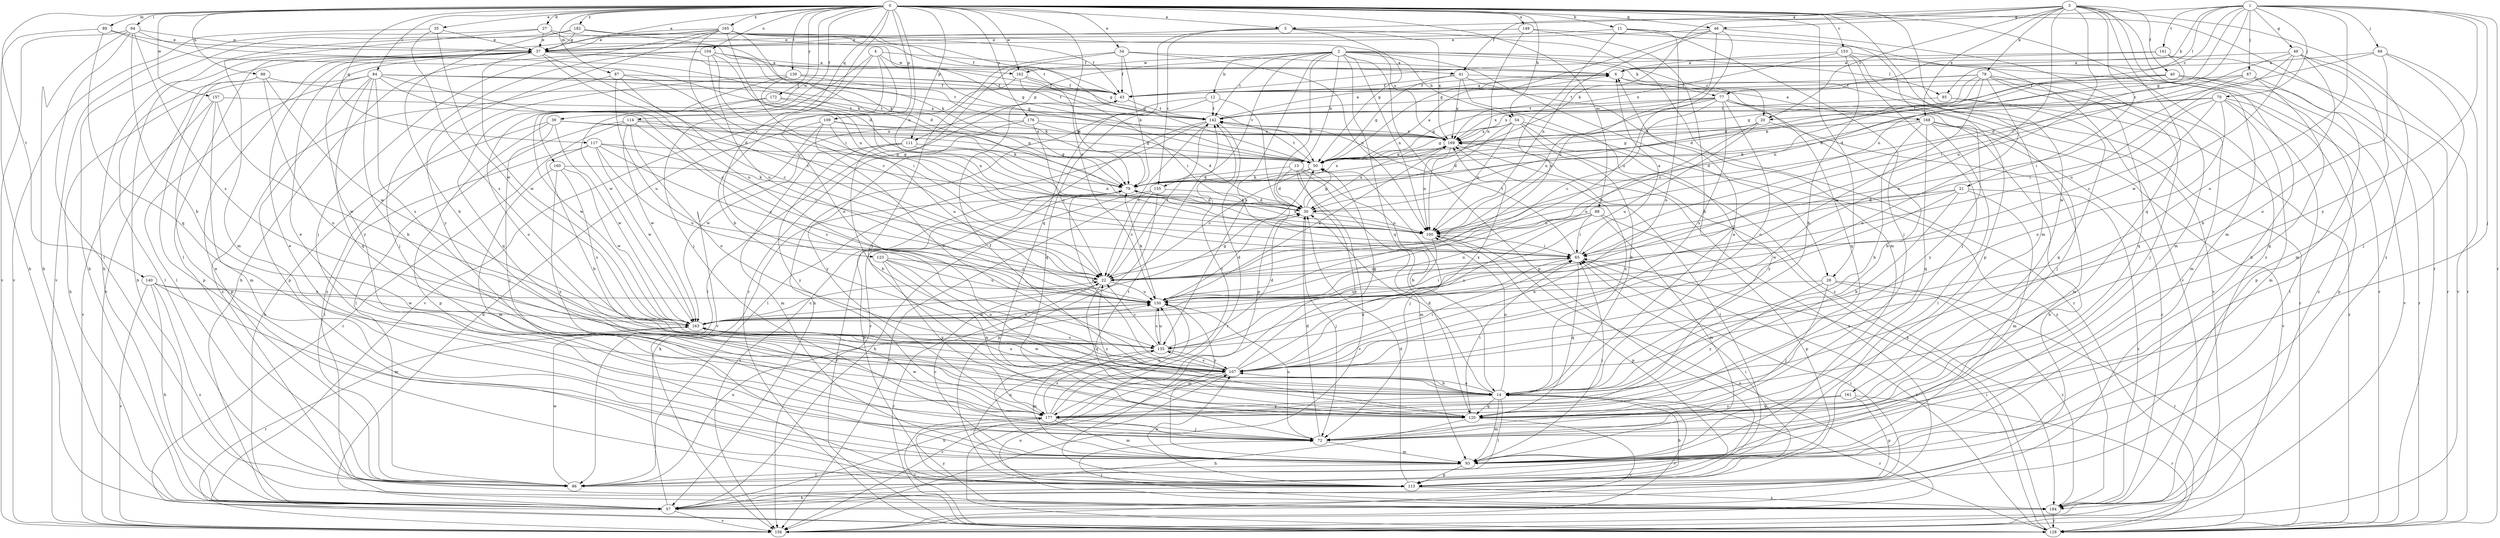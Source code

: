 strict digraph  {
0;
1;
2;
3;
4;
5;
6;
11;
12;
13;
14;
20;
21;
22;
27;
28;
30;
34;
35;
37;
39;
40;
41;
43;
46;
49;
50;
54;
57;
64;
65;
66;
67;
70;
72;
77;
78;
79;
84;
85;
86;
87;
88;
89;
93;
98;
100;
104;
107;
109;
111;
113;
114;
117;
120;
123;
128;
135;
139;
140;
141;
142;
149;
150;
153;
155;
156;
157;
160;
161;
162;
163;
165;
168;
169;
172;
176;
177;
182;
184;
0 -> 5  [label=a];
0 -> 11  [label=b];
0 -> 27  [label=d];
0 -> 28  [label=d];
0 -> 34  [label=e];
0 -> 35  [label=e];
0 -> 37  [label=e];
0 -> 39  [label=f];
0 -> 46  [label=g];
0 -> 54  [label=h];
0 -> 64  [label=i];
0 -> 84  [label=l];
0 -> 87  [label=m];
0 -> 88  [label=m];
0 -> 89  [label=m];
0 -> 93  [label=m];
0 -> 98  [label=n];
0 -> 100  [label=n];
0 -> 104  [label=o];
0 -> 109  [label=p];
0 -> 111  [label=p];
0 -> 114  [label=q];
0 -> 117  [label=q];
0 -> 123  [label=r];
0 -> 128  [label=r];
0 -> 139  [label=t];
0 -> 140  [label=t];
0 -> 149  [label=u];
0 -> 150  [label=u];
0 -> 153  [label=v];
0 -> 157  [label=w];
0 -> 160  [label=w];
0 -> 161  [label=w];
0 -> 162  [label=w];
0 -> 165  [label=x];
0 -> 172  [label=y];
0 -> 176  [label=y];
0 -> 182  [label=z];
0 -> 184  [label=z];
1 -> 20  [label=c];
1 -> 46  [label=g];
1 -> 49  [label=g];
1 -> 50  [label=g];
1 -> 65  [label=i];
1 -> 66  [label=j];
1 -> 67  [label=j];
1 -> 70  [label=j];
1 -> 72  [label=j];
1 -> 77  [label=k];
1 -> 85  [label=l];
1 -> 107  [label=o];
1 -> 128  [label=r];
1 -> 141  [label=t];
1 -> 177  [label=y];
2 -> 12  [label=b];
2 -> 13  [label=b];
2 -> 20  [label=c];
2 -> 28  [label=d];
2 -> 30  [label=d];
2 -> 54  [label=h];
2 -> 77  [label=k];
2 -> 85  [label=l];
2 -> 100  [label=n];
2 -> 111  [label=p];
2 -> 113  [label=p];
2 -> 120  [label=q];
2 -> 135  [label=s];
2 -> 142  [label=t];
2 -> 155  [label=v];
2 -> 162  [label=w];
3 -> 5  [label=a];
3 -> 20  [label=c];
3 -> 21  [label=c];
3 -> 40  [label=f];
3 -> 41  [label=f];
3 -> 57  [label=h];
3 -> 78  [label=k];
3 -> 79  [label=k];
3 -> 93  [label=m];
3 -> 107  [label=o];
3 -> 120  [label=q];
3 -> 150  [label=u];
3 -> 168  [label=x];
3 -> 184  [label=z];
4 -> 14  [label=b];
4 -> 41  [label=f];
4 -> 72  [label=j];
4 -> 107  [label=o];
4 -> 162  [label=w];
4 -> 163  [label=w];
5 -> 37  [label=e];
5 -> 50  [label=g];
5 -> 93  [label=m];
5 -> 120  [label=q];
5 -> 155  [label=v];
5 -> 169  [label=x];
6 -> 43  [label=f];
6 -> 120  [label=q];
6 -> 128  [label=r];
11 -> 37  [label=e];
11 -> 72  [label=j];
11 -> 107  [label=o];
11 -> 113  [label=p];
11 -> 150  [label=u];
12 -> 57  [label=h];
12 -> 113  [label=p];
12 -> 120  [label=q];
12 -> 142  [label=t];
13 -> 14  [label=b];
13 -> 30  [label=d];
13 -> 79  [label=k];
13 -> 93  [label=m];
13 -> 156  [label=v];
13 -> 177  [label=y];
14 -> 6  [label=a];
14 -> 30  [label=d];
14 -> 43  [label=f];
14 -> 86  [label=l];
14 -> 93  [label=m];
14 -> 100  [label=n];
14 -> 107  [label=o];
14 -> 120  [label=q];
14 -> 128  [label=r];
14 -> 156  [label=v];
14 -> 169  [label=x];
14 -> 177  [label=y];
20 -> 22  [label=c];
20 -> 50  [label=g];
20 -> 93  [label=m];
20 -> 150  [label=u];
20 -> 169  [label=x];
21 -> 14  [label=b];
21 -> 30  [label=d];
21 -> 93  [label=m];
21 -> 100  [label=n];
21 -> 163  [label=w];
21 -> 184  [label=z];
22 -> 120  [label=q];
22 -> 128  [label=r];
22 -> 142  [label=t];
22 -> 150  [label=u];
27 -> 37  [label=e];
27 -> 50  [label=g];
27 -> 79  [label=k];
27 -> 93  [label=m];
27 -> 156  [label=v];
28 -> 72  [label=j];
28 -> 128  [label=r];
28 -> 150  [label=u];
28 -> 177  [label=y];
28 -> 184  [label=z];
30 -> 50  [label=g];
30 -> 72  [label=j];
30 -> 79  [label=k];
30 -> 100  [label=n];
30 -> 169  [label=x];
34 -> 6  [label=a];
34 -> 43  [label=f];
34 -> 72  [label=j];
34 -> 79  [label=k];
34 -> 100  [label=n];
34 -> 128  [label=r];
35 -> 37  [label=e];
35 -> 135  [label=s];
35 -> 156  [label=v];
35 -> 163  [label=w];
37 -> 6  [label=a];
37 -> 22  [label=c];
37 -> 50  [label=g];
37 -> 57  [label=h];
37 -> 150  [label=u];
37 -> 156  [label=v];
37 -> 163  [label=w];
37 -> 177  [label=y];
39 -> 50  [label=g];
39 -> 57  [label=h];
39 -> 72  [label=j];
39 -> 113  [label=p];
39 -> 163  [label=w];
39 -> 169  [label=x];
40 -> 43  [label=f];
40 -> 50  [label=g];
40 -> 79  [label=k];
40 -> 128  [label=r];
40 -> 156  [label=v];
40 -> 184  [label=z];
41 -> 43  [label=f];
41 -> 50  [label=g];
41 -> 128  [label=r];
41 -> 169  [label=x];
41 -> 184  [label=z];
41 -> 168  [label=a];
43 -> 6  [label=a];
43 -> 86  [label=l];
43 -> 142  [label=t];
46 -> 22  [label=c];
46 -> 37  [label=e];
46 -> 50  [label=g];
46 -> 93  [label=m];
46 -> 100  [label=n];
46 -> 150  [label=u];
49 -> 6  [label=a];
49 -> 14  [label=b];
49 -> 65  [label=i];
49 -> 93  [label=m];
49 -> 128  [label=r];
49 -> 150  [label=u];
49 -> 163  [label=w];
50 -> 6  [label=a];
50 -> 22  [label=c];
50 -> 72  [label=j];
50 -> 79  [label=k];
50 -> 142  [label=t];
54 -> 14  [label=b];
54 -> 30  [label=d];
54 -> 50  [label=g];
54 -> 100  [label=n];
54 -> 169  [label=x];
54 -> 177  [label=y];
54 -> 184  [label=z];
57 -> 65  [label=i];
57 -> 79  [label=k];
57 -> 156  [label=v];
57 -> 169  [label=x];
64 -> 14  [label=b];
64 -> 37  [label=e];
64 -> 57  [label=h];
64 -> 79  [label=k];
64 -> 86  [label=l];
64 -> 135  [label=s];
64 -> 156  [label=v];
65 -> 6  [label=a];
65 -> 22  [label=c];
65 -> 107  [label=o];
65 -> 120  [label=q];
65 -> 128  [label=r];
65 -> 142  [label=t];
66 -> 6  [label=a];
66 -> 30  [label=d];
66 -> 72  [label=j];
66 -> 107  [label=o];
66 -> 156  [label=v];
67 -> 43  [label=f];
67 -> 65  [label=i];
67 -> 100  [label=n];
67 -> 113  [label=p];
67 -> 120  [label=q];
70 -> 22  [label=c];
70 -> 65  [label=i];
70 -> 79  [label=k];
70 -> 86  [label=l];
70 -> 93  [label=m];
70 -> 107  [label=o];
70 -> 113  [label=p];
70 -> 142  [label=t];
70 -> 169  [label=x];
72 -> 30  [label=d];
72 -> 37  [label=e];
72 -> 93  [label=m];
72 -> 150  [label=u];
77 -> 14  [label=b];
77 -> 22  [label=c];
77 -> 50  [label=g];
77 -> 72  [label=j];
77 -> 100  [label=n];
77 -> 107  [label=o];
77 -> 135  [label=s];
77 -> 142  [label=t];
77 -> 169  [label=x];
77 -> 177  [label=y];
78 -> 22  [label=c];
78 -> 30  [label=d];
78 -> 43  [label=f];
78 -> 72  [label=j];
78 -> 93  [label=m];
78 -> 107  [label=o];
78 -> 120  [label=q];
78 -> 142  [label=t];
78 -> 163  [label=w];
79 -> 30  [label=d];
79 -> 113  [label=p];
79 -> 128  [label=r];
79 -> 156  [label=v];
79 -> 169  [label=x];
84 -> 14  [label=b];
84 -> 22  [label=c];
84 -> 30  [label=d];
84 -> 43  [label=f];
84 -> 57  [label=h];
84 -> 86  [label=l];
84 -> 113  [label=p];
84 -> 120  [label=q];
84 -> 135  [label=s];
84 -> 142  [label=t];
84 -> 169  [label=x];
85 -> 120  [label=q];
85 -> 128  [label=r];
85 -> 142  [label=t];
86 -> 37  [label=e];
86 -> 150  [label=u];
86 -> 163  [label=w];
87 -> 22  [label=c];
87 -> 43  [label=f];
87 -> 65  [label=i];
87 -> 150  [label=u];
87 -> 184  [label=z];
88 -> 65  [label=i];
88 -> 93  [label=m];
88 -> 100  [label=n];
88 -> 113  [label=p];
88 -> 135  [label=s];
88 -> 150  [label=u];
89 -> 30  [label=d];
89 -> 37  [label=e];
89 -> 57  [label=h];
89 -> 120  [label=q];
93 -> 22  [label=c];
93 -> 65  [label=i];
93 -> 86  [label=l];
93 -> 113  [label=p];
93 -> 142  [label=t];
98 -> 43  [label=f];
98 -> 86  [label=l];
98 -> 107  [label=o];
98 -> 113  [label=p];
98 -> 163  [label=w];
100 -> 65  [label=i];
100 -> 79  [label=k];
100 -> 113  [label=p];
100 -> 135  [label=s];
104 -> 6  [label=a];
104 -> 22  [label=c];
104 -> 50  [label=g];
104 -> 57  [label=h];
104 -> 72  [label=j];
104 -> 100  [label=n];
104 -> 150  [label=u];
107 -> 14  [label=b];
107 -> 50  [label=g];
107 -> 57  [label=h];
107 -> 65  [label=i];
107 -> 79  [label=k];
107 -> 135  [label=s];
107 -> 156  [label=v];
107 -> 163  [label=w];
107 -> 169  [label=x];
109 -> 50  [label=g];
109 -> 57  [label=h];
109 -> 107  [label=o];
109 -> 150  [label=u];
109 -> 156  [label=v];
109 -> 169  [label=x];
111 -> 14  [label=b];
111 -> 50  [label=g];
111 -> 93  [label=m];
111 -> 100  [label=n];
111 -> 177  [label=y];
113 -> 14  [label=b];
113 -> 30  [label=d];
113 -> 57  [label=h];
113 -> 65  [label=i];
113 -> 107  [label=o];
113 -> 150  [label=u];
113 -> 184  [label=z];
114 -> 79  [label=k];
114 -> 86  [label=l];
114 -> 107  [label=o];
114 -> 128  [label=r];
114 -> 135  [label=s];
114 -> 163  [label=w];
114 -> 169  [label=x];
117 -> 14  [label=b];
117 -> 22  [label=c];
117 -> 50  [label=g];
117 -> 65  [label=i];
117 -> 86  [label=l];
117 -> 150  [label=u];
117 -> 163  [label=w];
120 -> 22  [label=c];
120 -> 57  [label=h];
120 -> 65  [label=i];
120 -> 156  [label=v];
123 -> 22  [label=c];
123 -> 107  [label=o];
123 -> 120  [label=q];
123 -> 150  [label=u];
123 -> 177  [label=y];
128 -> 65  [label=i];
128 -> 169  [label=x];
135 -> 22  [label=c];
135 -> 30  [label=d];
135 -> 93  [label=m];
135 -> 107  [label=o];
135 -> 150  [label=u];
139 -> 43  [label=f];
139 -> 79  [label=k];
139 -> 100  [label=n];
139 -> 120  [label=q];
139 -> 142  [label=t];
139 -> 184  [label=z];
140 -> 57  [label=h];
140 -> 93  [label=m];
140 -> 150  [label=u];
140 -> 156  [label=v];
140 -> 163  [label=w];
140 -> 184  [label=z];
141 -> 6  [label=a];
141 -> 43  [label=f];
141 -> 100  [label=n];
141 -> 128  [label=r];
142 -> 6  [label=a];
142 -> 22  [label=c];
142 -> 86  [label=l];
142 -> 128  [label=r];
142 -> 156  [label=v];
142 -> 169  [label=x];
149 -> 14  [label=b];
149 -> 37  [label=e];
149 -> 100  [label=n];
149 -> 156  [label=v];
150 -> 30  [label=d];
150 -> 65  [label=i];
150 -> 79  [label=k];
150 -> 93  [label=m];
150 -> 135  [label=s];
150 -> 163  [label=w];
150 -> 169  [label=x];
153 -> 6  [label=a];
153 -> 14  [label=b];
153 -> 72  [label=j];
153 -> 128  [label=r];
153 -> 156  [label=v];
153 -> 169  [label=x];
155 -> 22  [label=c];
155 -> 30  [label=d];
155 -> 57  [label=h];
155 -> 113  [label=p];
155 -> 156  [label=v];
156 -> 100  [label=n];
157 -> 93  [label=m];
157 -> 113  [label=p];
157 -> 142  [label=t];
157 -> 156  [label=v];
157 -> 163  [label=w];
160 -> 79  [label=k];
160 -> 93  [label=m];
160 -> 135  [label=s];
160 -> 163  [label=w];
160 -> 177  [label=y];
161 -> 113  [label=p];
161 -> 120  [label=q];
161 -> 128  [label=r];
161 -> 177  [label=y];
162 -> 43  [label=f];
162 -> 65  [label=i];
162 -> 79  [label=k];
162 -> 156  [label=v];
163 -> 22  [label=c];
163 -> 50  [label=g];
163 -> 107  [label=o];
163 -> 128  [label=r];
163 -> 135  [label=s];
163 -> 150  [label=u];
165 -> 22  [label=c];
165 -> 30  [label=d];
165 -> 37  [label=e];
165 -> 43  [label=f];
165 -> 50  [label=g];
165 -> 57  [label=h];
165 -> 65  [label=i];
165 -> 72  [label=j];
165 -> 86  [label=l];
165 -> 169  [label=x];
165 -> 177  [label=y];
168 -> 14  [label=b];
168 -> 57  [label=h];
168 -> 79  [label=k];
168 -> 86  [label=l];
168 -> 120  [label=q];
168 -> 156  [label=v];
168 -> 169  [label=x];
168 -> 184  [label=z];
169 -> 50  [label=g];
169 -> 86  [label=l];
169 -> 100  [label=n];
172 -> 100  [label=n];
172 -> 107  [label=o];
172 -> 142  [label=t];
172 -> 163  [label=w];
176 -> 22  [label=c];
176 -> 30  [label=d];
176 -> 163  [label=w];
176 -> 169  [label=x];
176 -> 177  [label=y];
177 -> 37  [label=e];
177 -> 72  [label=j];
177 -> 93  [label=m];
177 -> 128  [label=r];
177 -> 135  [label=s];
177 -> 142  [label=t];
177 -> 150  [label=u];
177 -> 163  [label=w];
182 -> 14  [label=b];
182 -> 37  [label=e];
182 -> 43  [label=f];
182 -> 57  [label=h];
182 -> 79  [label=k];
182 -> 142  [label=t];
184 -> 72  [label=j];
184 -> 107  [label=o];
184 -> 128  [label=r];
184 -> 177  [label=y];
}
